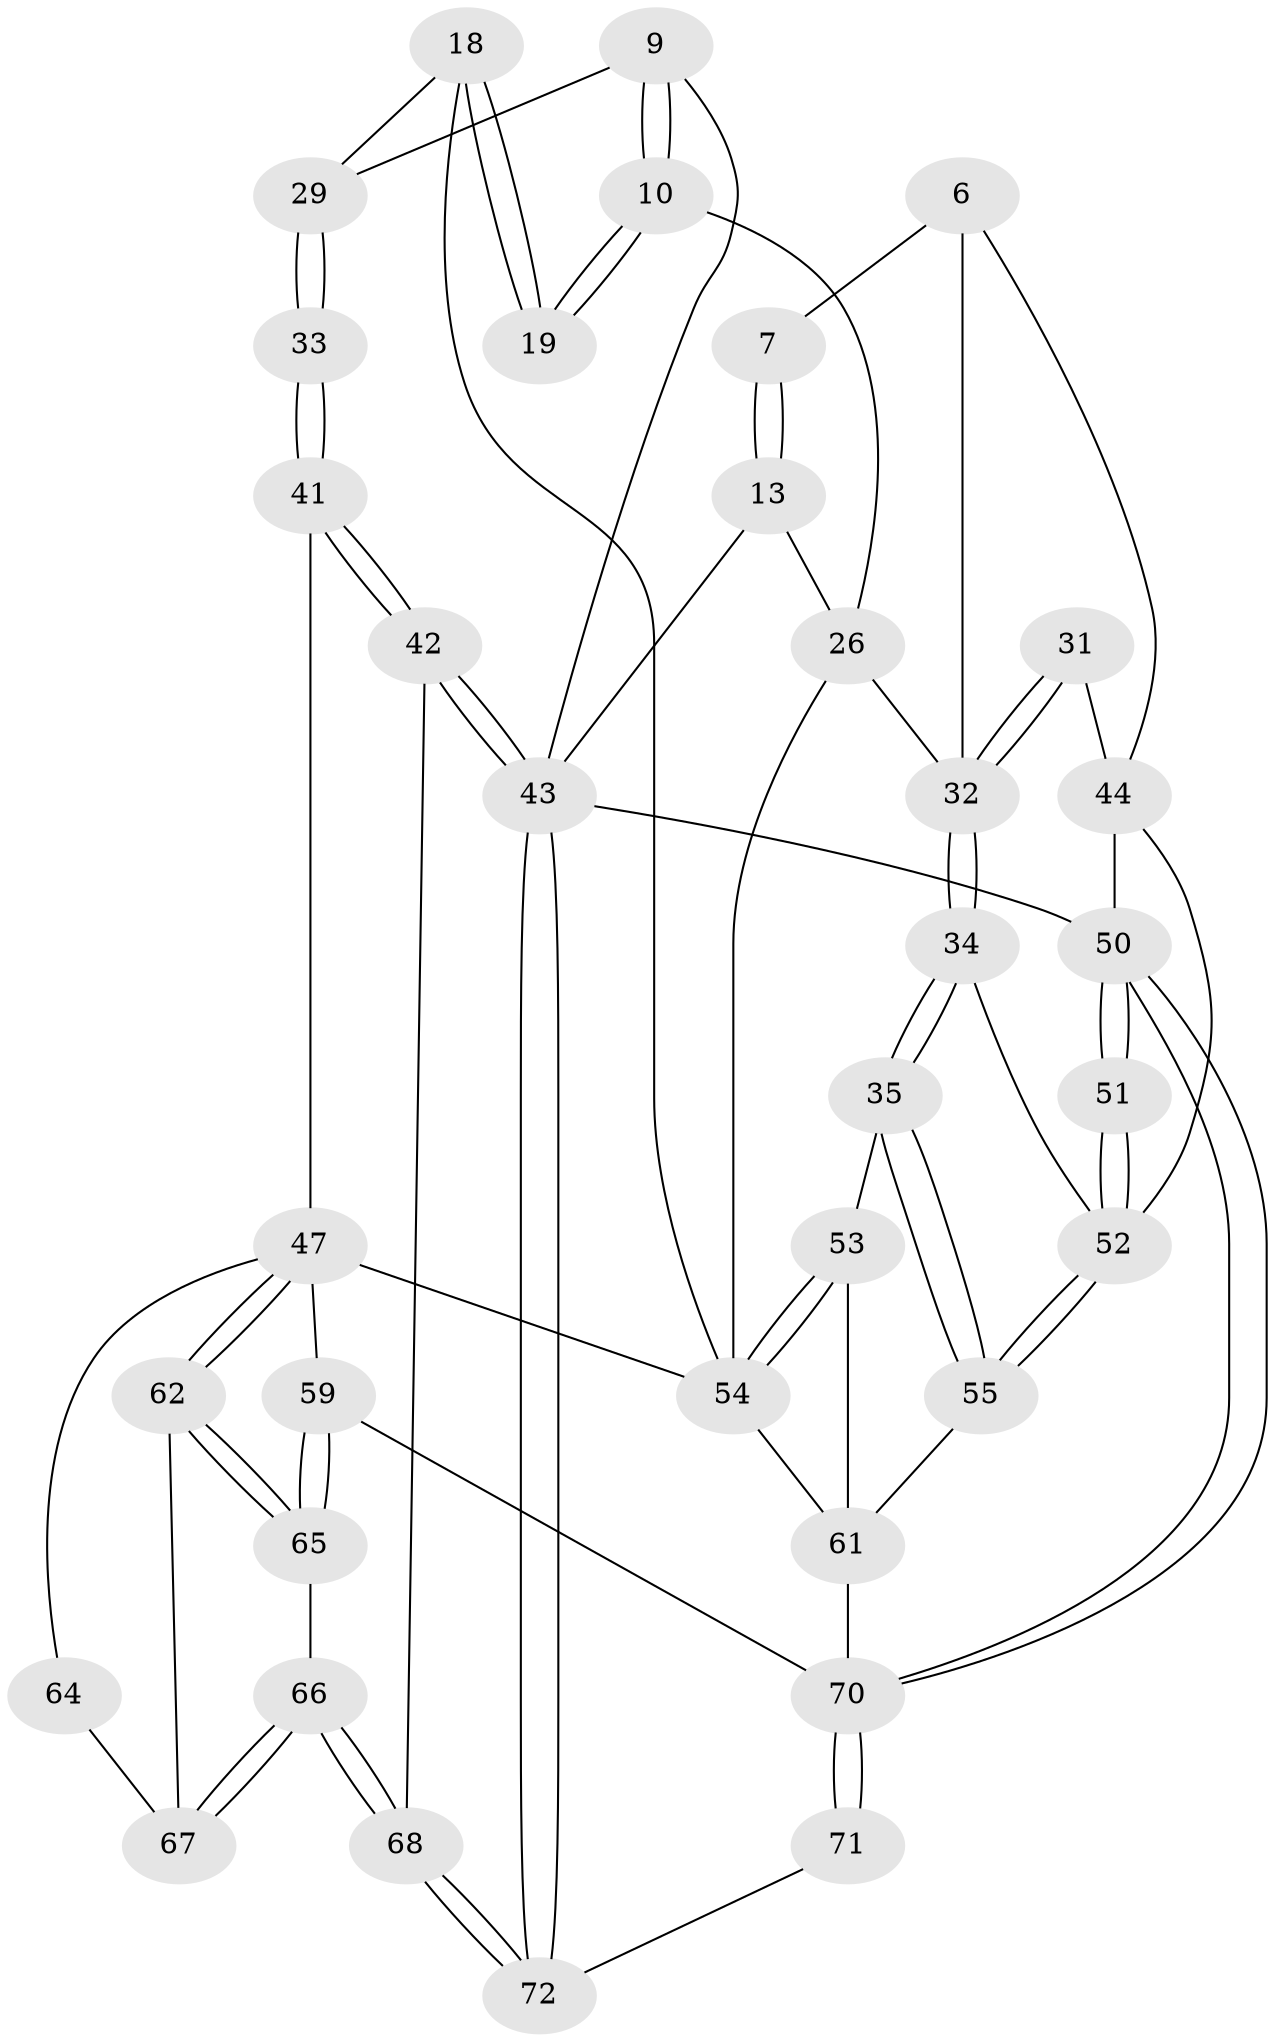 // original degree distribution, {3: 0.05555555555555555, 6: 0.2638888888888889, 5: 0.4444444444444444, 4: 0.2361111111111111}
// Generated by graph-tools (version 1.1) at 2025/59/03/09/25 04:59:55]
// undirected, 36 vertices, 82 edges
graph export_dot {
graph [start="1"]
  node [color=gray90,style=filled];
  6 [pos="+0.671991700999786+0.24540854731557502"];
  7 [pos="+0.6010541417685986+0.21556660045010081"];
  9 [pos="+0+0"];
  10 [pos="+0.1521161314838699+0.18750168373526585"];
  13 [pos="+0.46518686636568396+0.33570483739310597",super="+12+8"];
  18 [pos="+0.19149638027464944+0.4304274392357447"];
  19 [pos="+0.13851004087494279+0.30702171560861874"];
  26 [pos="+0.5072262545639378+0.4402883348179211",super="+15"];
  29 [pos="+0.056962103068985866+0.4387663330935891",super="+28"];
  31 [pos="+0.7943735703767899+0.4883271105622194",super="+22"];
  32 [pos="+0.7584410013811852+0.5753512767963932",super="+30+24"];
  33 [pos="+0+0.5794652529927851"];
  34 [pos="+0.7540219527057114+0.5883677006961378"];
  35 [pos="+0.7353600385168465+0.6173624591325059"];
  41 [pos="+0+0.6646540189478723"];
  42 [pos="+0+0.8528249445842255"];
  43 [pos="+0+1",super="+3"];
  44 [pos="+1+0.3603046967981284",super="+21+20+5"];
  47 [pos="+0.21390487310791573+0.694107545171349",super="+40+46"];
  50 [pos="+1+1",super="+2"];
  51 [pos="+1+1"];
  52 [pos="+1+0.9274187149116874",super="+49+48"];
  53 [pos="+0.598500127555046+0.6597737895454792",super="+36"];
  54 [pos="+0.4219720244797856+0.813040178025576",super="+45+38+16+17+37"];
  55 [pos="+0.8084474396974541+0.7569268790377139"];
  59 [pos="+0.28341629743949437+0.864999065547535"];
  61 [pos="+0.5806727472894746+0.802645425442964",super="+56+60"];
  62 [pos="+0.20149495644793067+0.7289535998653262"];
  64 [pos="+0+0.7131020580771107"];
  65 [pos="+0.2461908898160889+0.8215244498785624"];
  66 [pos="+0.10338014897461502+0.8762689325121038"];
  67 [pos="+0.09477141703109093+0.8395211593499772",super="+63"];
  68 [pos="+0.10018945414753598+0.9056620584824457"];
  70 [pos="+1+1",super="+69+58"];
  71 [pos="+0.36833697984070046+1"];
  72 [pos="+0.21961768506596038+1"];
  6 -- 7;
  6 -- 32;
  6 -- 44;
  7 -- 13 [weight=2];
  7 -- 13;
  9 -- 10;
  9 -- 10;
  9 -- 43;
  9 -- 29;
  10 -- 19;
  10 -- 19;
  10 -- 26;
  13 -- 43;
  13 -- 26 [weight=2];
  18 -- 19;
  18 -- 19;
  18 -- 29;
  18 -- 54;
  26 -- 32;
  26 -- 54 [weight=2];
  29 -- 33 [weight=2];
  29 -- 33;
  31 -- 32 [weight=2];
  31 -- 32;
  31 -- 44 [weight=2];
  32 -- 34;
  32 -- 34;
  33 -- 41;
  33 -- 41;
  34 -- 35;
  34 -- 35;
  34 -- 52;
  35 -- 55;
  35 -- 55;
  35 -- 53;
  41 -- 42;
  41 -- 42;
  41 -- 47;
  42 -- 43;
  42 -- 43;
  42 -- 68;
  43 -- 72;
  43 -- 72;
  43 -- 50 [weight=2];
  44 -- 52;
  44 -- 50 [weight=2];
  47 -- 62;
  47 -- 62;
  47 -- 64;
  47 -- 54 [weight=2];
  47 -- 59;
  50 -- 51;
  50 -- 51;
  50 -- 70;
  50 -- 70;
  51 -- 52 [weight=2];
  51 -- 52;
  52 -- 55;
  52 -- 55;
  53 -- 54 [weight=2];
  53 -- 54;
  53 -- 61;
  54 -- 61;
  55 -- 61;
  59 -- 65;
  59 -- 65;
  59 -- 70;
  61 -- 70 [weight=2];
  62 -- 65;
  62 -- 65;
  62 -- 67;
  64 -- 67 [weight=2];
  65 -- 66;
  66 -- 67;
  66 -- 67;
  66 -- 68;
  66 -- 68;
  68 -- 72;
  68 -- 72;
  70 -- 71 [weight=2];
  70 -- 71;
  71 -- 72;
}

